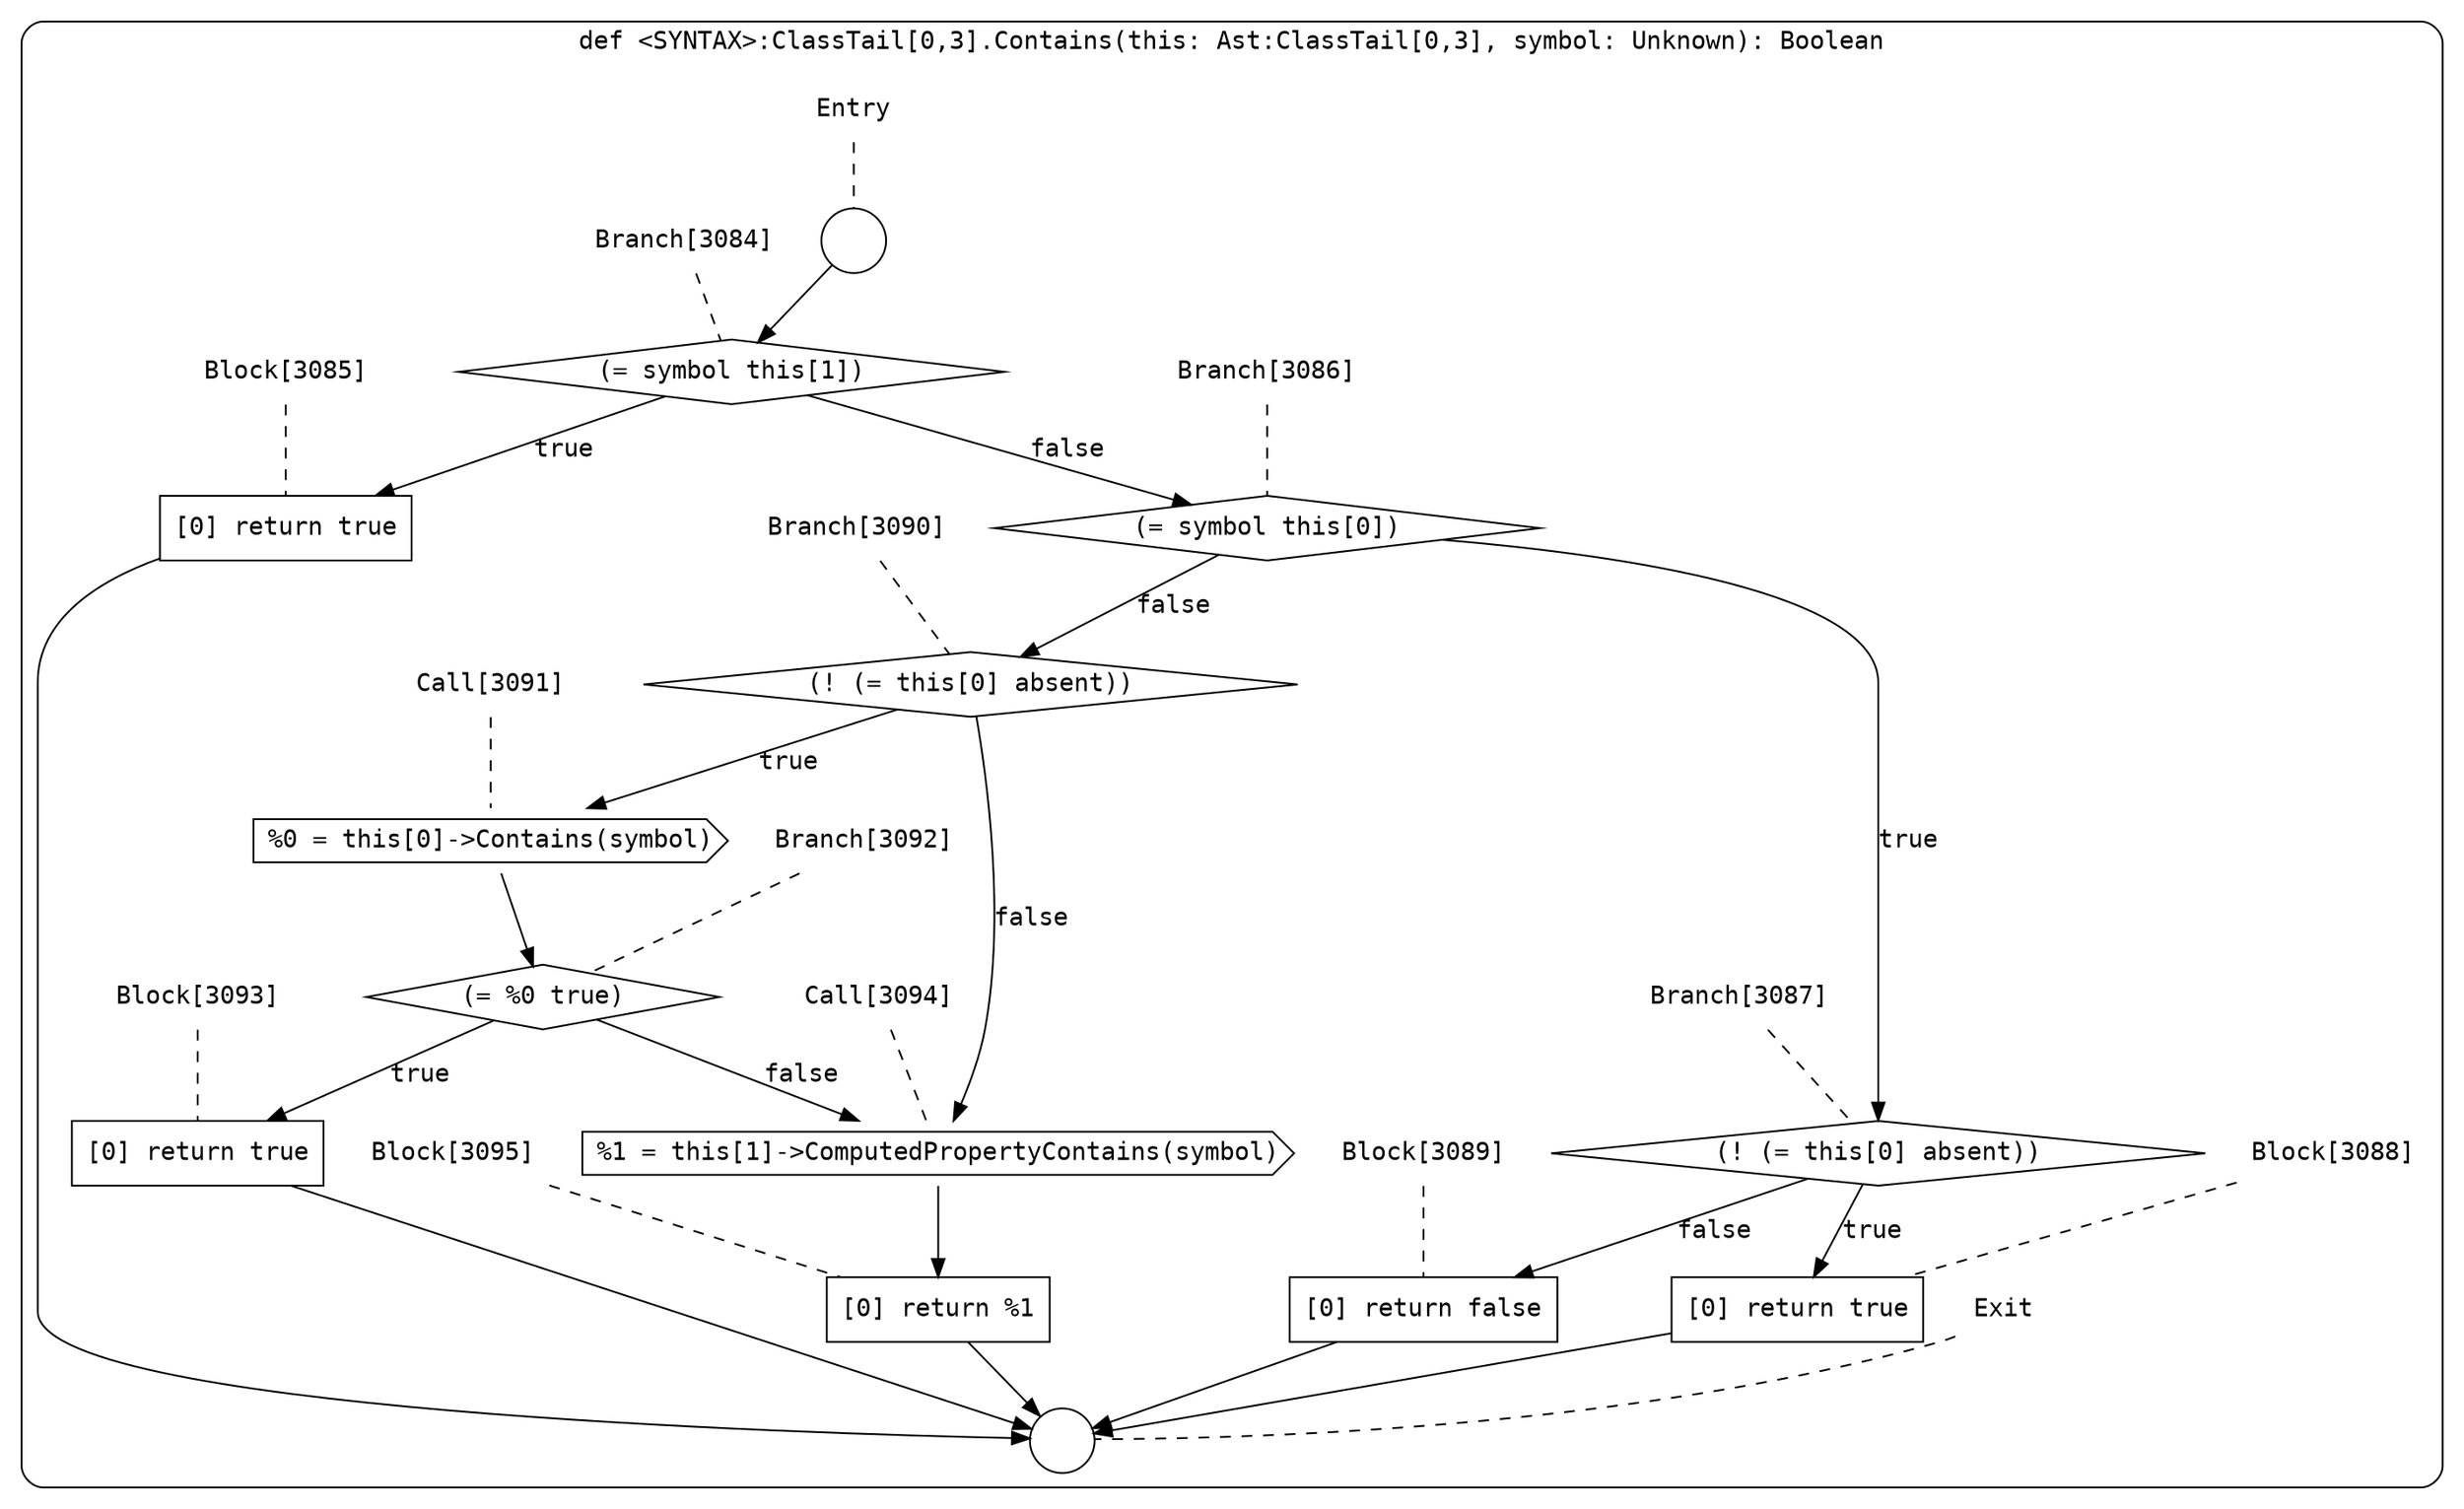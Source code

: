 digraph {
  graph [fontname = "Consolas"]
  node [fontname = "Consolas"]
  edge [fontname = "Consolas"]
  subgraph cluster810 {
    label = "def <SYNTAX>:ClassTail[0,3].Contains(this: Ast:ClassTail[0,3], symbol: Unknown): Boolean"
    style = rounded
    cluster810_entry_name [shape=none, label=<<font color="black">Entry</font>>]
    cluster810_entry_name -> cluster810_entry [arrowhead=none, color="black", style=dashed]
    cluster810_entry [shape=circle label=" " color="black" fillcolor="white" style=filled]
    cluster810_entry -> node3084 [color="black"]
    cluster810_exit_name [shape=none, label=<<font color="black">Exit</font>>]
    cluster810_exit_name -> cluster810_exit [arrowhead=none, color="black", style=dashed]
    cluster810_exit [shape=circle label=" " color="black" fillcolor="white" style=filled]
    node3084_name [shape=none, label=<<font color="black">Branch[3084]</font>>]
    node3084_name -> node3084 [arrowhead=none, color="black", style=dashed]
    node3084 [shape=diamond, label=<<font color="black">(= symbol this[1])</font>> color="black" fillcolor="white", style=filled]
    node3084 -> node3085 [label=<<font color="black">true</font>> color="black"]
    node3084 -> node3086 [label=<<font color="black">false</font>> color="black"]
    node3085_name [shape=none, label=<<font color="black">Block[3085]</font>>]
    node3085_name -> node3085 [arrowhead=none, color="black", style=dashed]
    node3085 [shape=box, label=<<font color="black">[0] return true<BR ALIGN="LEFT"/></font>> color="black" fillcolor="white", style=filled]
    node3085 -> cluster810_exit [color="black"]
    node3086_name [shape=none, label=<<font color="black">Branch[3086]</font>>]
    node3086_name -> node3086 [arrowhead=none, color="black", style=dashed]
    node3086 [shape=diamond, label=<<font color="black">(= symbol this[0])</font>> color="black" fillcolor="white", style=filled]
    node3086 -> node3087 [label=<<font color="black">true</font>> color="black"]
    node3086 -> node3090 [label=<<font color="black">false</font>> color="black"]
    node3087_name [shape=none, label=<<font color="black">Branch[3087]</font>>]
    node3087_name -> node3087 [arrowhead=none, color="black", style=dashed]
    node3087 [shape=diamond, label=<<font color="black">(! (= this[0] absent))</font>> color="black" fillcolor="white", style=filled]
    node3087 -> node3088 [label=<<font color="black">true</font>> color="black"]
    node3087 -> node3089 [label=<<font color="black">false</font>> color="black"]
    node3090_name [shape=none, label=<<font color="black">Branch[3090]</font>>]
    node3090_name -> node3090 [arrowhead=none, color="black", style=dashed]
    node3090 [shape=diamond, label=<<font color="black">(! (= this[0] absent))</font>> color="black" fillcolor="white", style=filled]
    node3090 -> node3091 [label=<<font color="black">true</font>> color="black"]
    node3090 -> node3094 [label=<<font color="black">false</font>> color="black"]
    node3088_name [shape=none, label=<<font color="black">Block[3088]</font>>]
    node3088_name -> node3088 [arrowhead=none, color="black", style=dashed]
    node3088 [shape=box, label=<<font color="black">[0] return true<BR ALIGN="LEFT"/></font>> color="black" fillcolor="white", style=filled]
    node3088 -> cluster810_exit [color="black"]
    node3089_name [shape=none, label=<<font color="black">Block[3089]</font>>]
    node3089_name -> node3089 [arrowhead=none, color="black", style=dashed]
    node3089 [shape=box, label=<<font color="black">[0] return false<BR ALIGN="LEFT"/></font>> color="black" fillcolor="white", style=filled]
    node3089 -> cluster810_exit [color="black"]
    node3091_name [shape=none, label=<<font color="black">Call[3091]</font>>]
    node3091_name -> node3091 [arrowhead=none, color="black", style=dashed]
    node3091 [shape=cds, label=<<font color="black">%0 = this[0]-&gt;Contains(symbol)</font>> color="black" fillcolor="white", style=filled]
    node3091 -> node3092 [color="black"]
    node3094_name [shape=none, label=<<font color="black">Call[3094]</font>>]
    node3094_name -> node3094 [arrowhead=none, color="black", style=dashed]
    node3094 [shape=cds, label=<<font color="black">%1 = this[1]-&gt;ComputedPropertyContains(symbol)</font>> color="black" fillcolor="white", style=filled]
    node3094 -> node3095 [color="black"]
    node3092_name [shape=none, label=<<font color="black">Branch[3092]</font>>]
    node3092_name -> node3092 [arrowhead=none, color="black", style=dashed]
    node3092 [shape=diamond, label=<<font color="black">(= %0 true)</font>> color="black" fillcolor="white", style=filled]
    node3092 -> node3093 [label=<<font color="black">true</font>> color="black"]
    node3092 -> node3094 [label=<<font color="black">false</font>> color="black"]
    node3095_name [shape=none, label=<<font color="black">Block[3095]</font>>]
    node3095_name -> node3095 [arrowhead=none, color="black", style=dashed]
    node3095 [shape=box, label=<<font color="black">[0] return %1<BR ALIGN="LEFT"/></font>> color="black" fillcolor="white", style=filled]
    node3095 -> cluster810_exit [color="black"]
    node3093_name [shape=none, label=<<font color="black">Block[3093]</font>>]
    node3093_name -> node3093 [arrowhead=none, color="black", style=dashed]
    node3093 [shape=box, label=<<font color="black">[0] return true<BR ALIGN="LEFT"/></font>> color="black" fillcolor="white", style=filled]
    node3093 -> cluster810_exit [color="black"]
  }
}